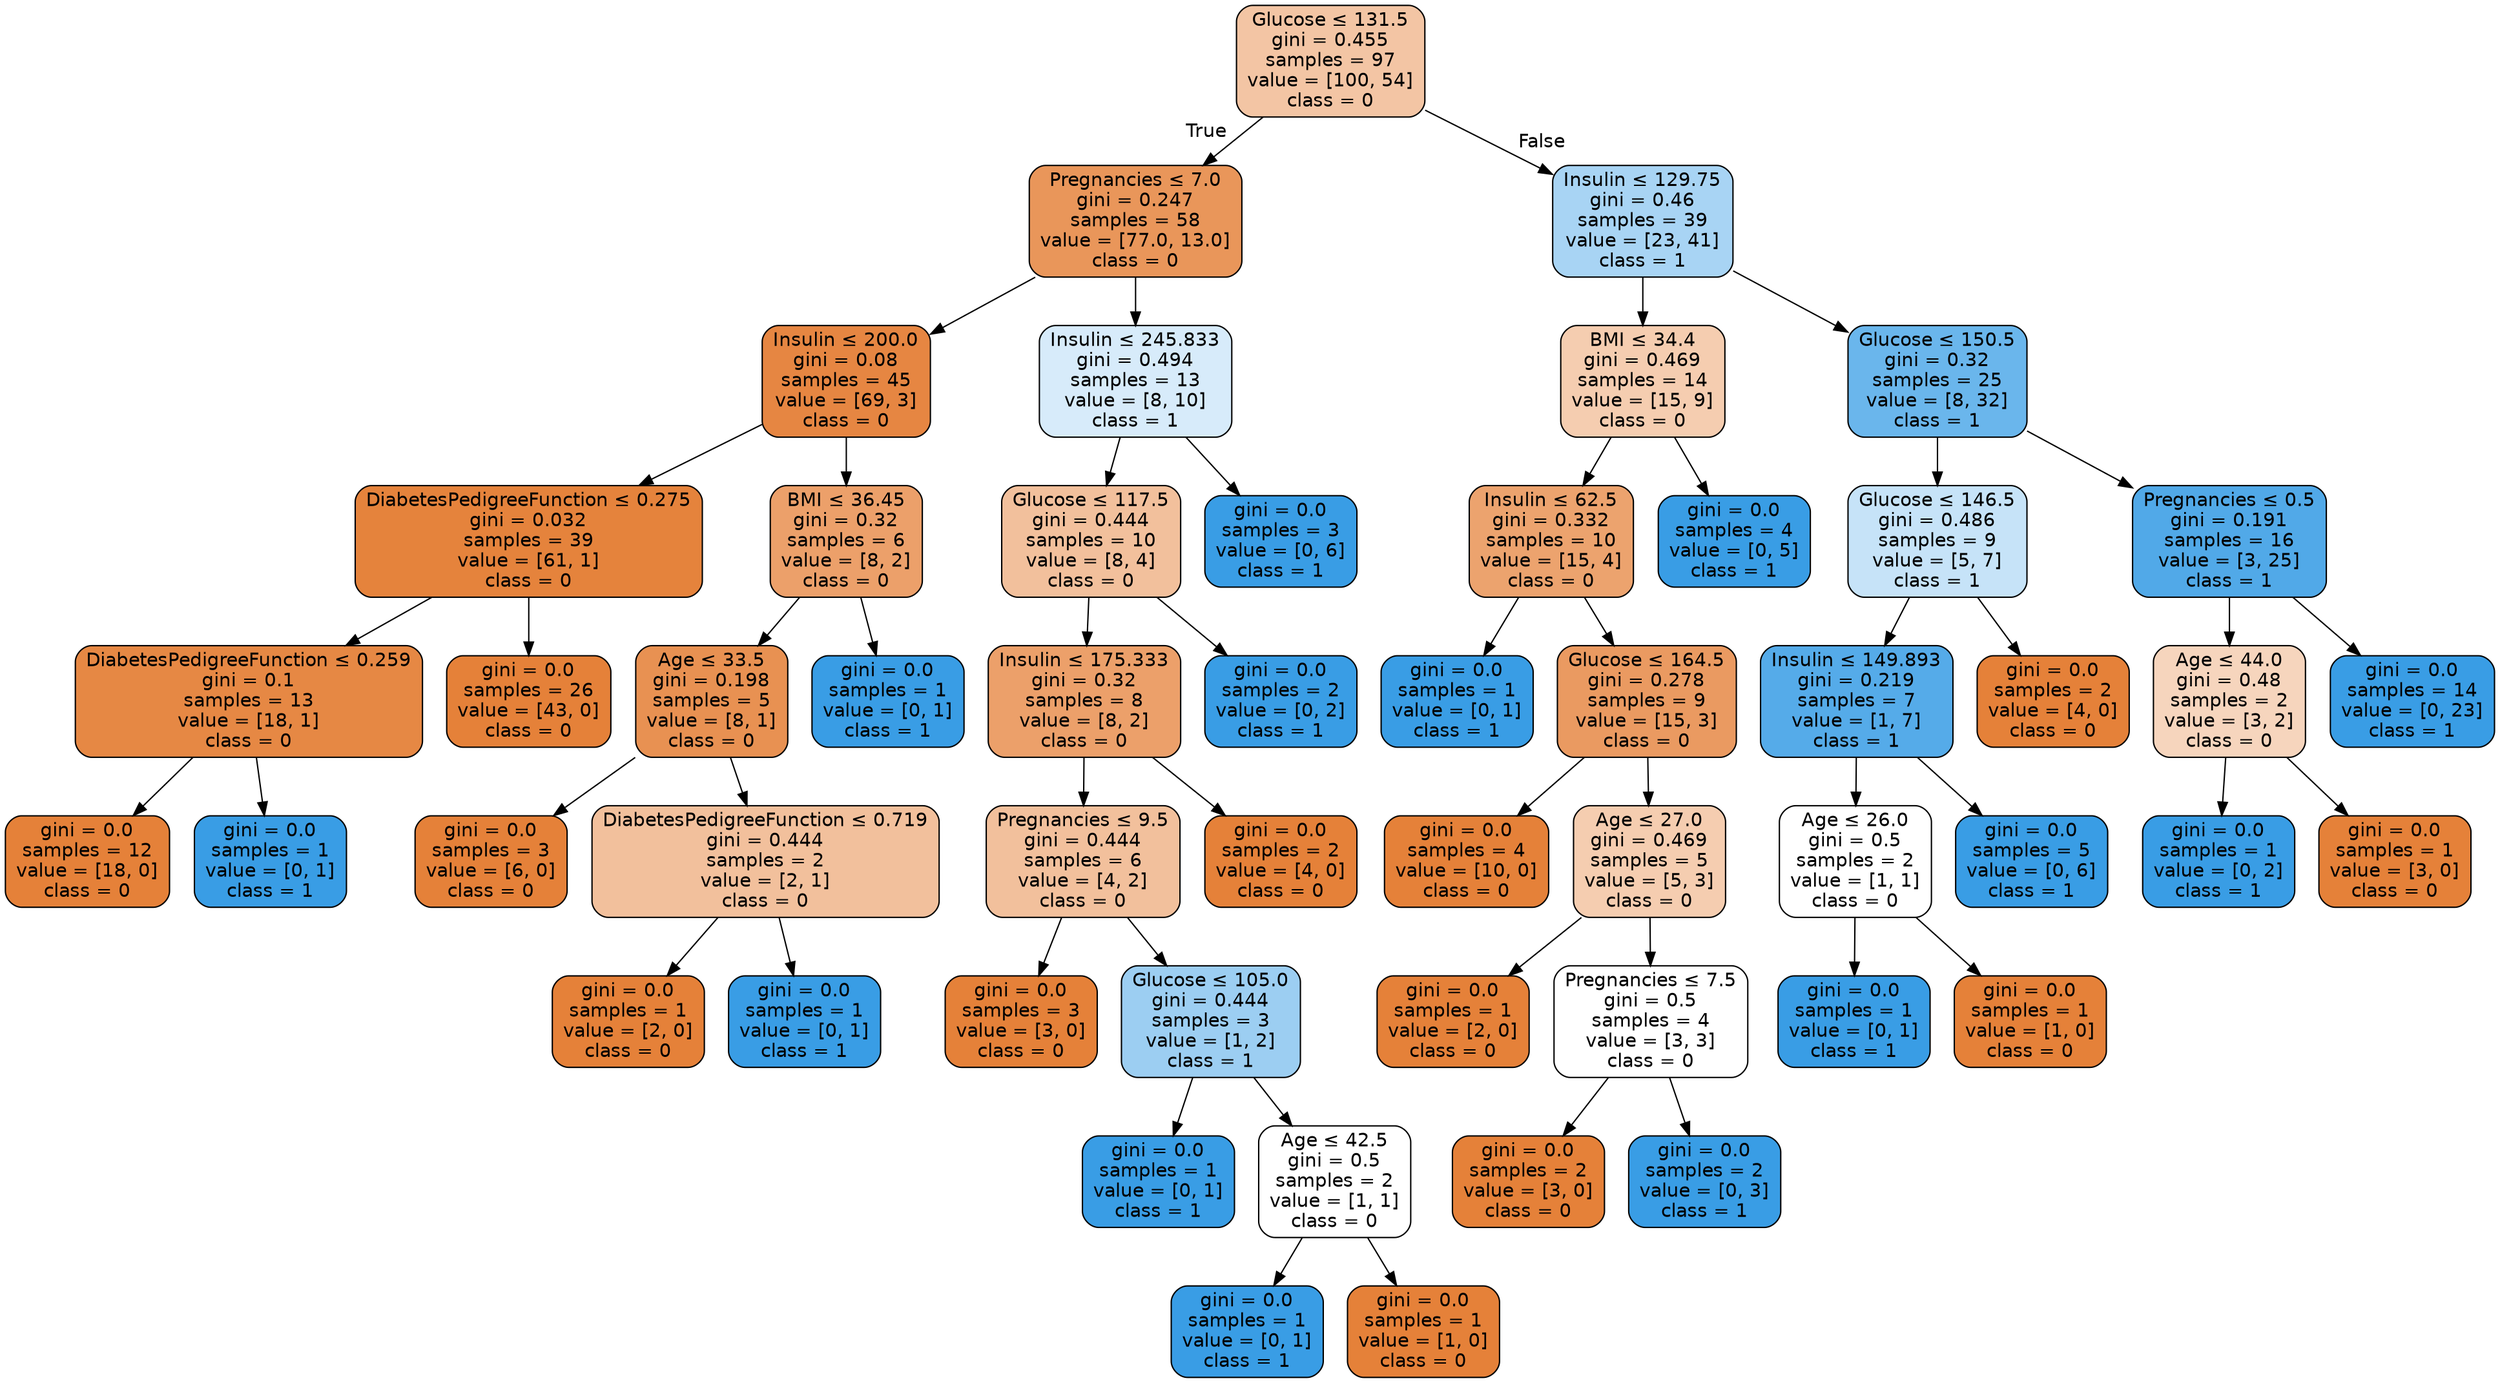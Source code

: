 digraph Tree {
node [shape=box, style="filled, rounded", color="black", fontname="helvetica"] ;
edge [fontname="helvetica"] ;
0 [label=<Glucose &le; 131.5<br/>gini = 0.455<br/>samples = 97<br/>value = [100, 54]<br/>class = 0>, fillcolor="#f3c5a4"] ;
1 [label=<Pregnancies &le; 7.0<br/>gini = 0.247<br/>samples = 58<br/>value = [77.0, 13.0]<br/>class = 0>, fillcolor="#e9965a"] ;
0 -> 1 [labeldistance=2.5, labelangle=45, headlabel="True"] ;
2 [label=<Insulin &le; 200.0<br/>gini = 0.08<br/>samples = 45<br/>value = [69, 3]<br/>class = 0>, fillcolor="#e68642"] ;
1 -> 2 ;
3 [label=<DiabetesPedigreeFunction &le; 0.275<br/>gini = 0.032<br/>samples = 39<br/>value = [61, 1]<br/>class = 0>, fillcolor="#e5833c"] ;
2 -> 3 ;
4 [label=<DiabetesPedigreeFunction &le; 0.259<br/>gini = 0.1<br/>samples = 13<br/>value = [18, 1]<br/>class = 0>, fillcolor="#e68844"] ;
3 -> 4 ;
5 [label=<gini = 0.0<br/>samples = 12<br/>value = [18, 0]<br/>class = 0>, fillcolor="#e58139"] ;
4 -> 5 ;
6 [label=<gini = 0.0<br/>samples = 1<br/>value = [0, 1]<br/>class = 1>, fillcolor="#399de5"] ;
4 -> 6 ;
7 [label=<gini = 0.0<br/>samples = 26<br/>value = [43, 0]<br/>class = 0>, fillcolor="#e58139"] ;
3 -> 7 ;
8 [label=<BMI &le; 36.45<br/>gini = 0.32<br/>samples = 6<br/>value = [8, 2]<br/>class = 0>, fillcolor="#eca06a"] ;
2 -> 8 ;
9 [label=<Age &le; 33.5<br/>gini = 0.198<br/>samples = 5<br/>value = [8, 1]<br/>class = 0>, fillcolor="#e89152"] ;
8 -> 9 ;
10 [label=<gini = 0.0<br/>samples = 3<br/>value = [6, 0]<br/>class = 0>, fillcolor="#e58139"] ;
9 -> 10 ;
11 [label=<DiabetesPedigreeFunction &le; 0.719<br/>gini = 0.444<br/>samples = 2<br/>value = [2, 1]<br/>class = 0>, fillcolor="#f2c09c"] ;
9 -> 11 ;
12 [label=<gini = 0.0<br/>samples = 1<br/>value = [2, 0]<br/>class = 0>, fillcolor="#e58139"] ;
11 -> 12 ;
13 [label=<gini = 0.0<br/>samples = 1<br/>value = [0, 1]<br/>class = 1>, fillcolor="#399de5"] ;
11 -> 13 ;
14 [label=<gini = 0.0<br/>samples = 1<br/>value = [0, 1]<br/>class = 1>, fillcolor="#399de5"] ;
8 -> 14 ;
15 [label=<Insulin &le; 245.833<br/>gini = 0.494<br/>samples = 13<br/>value = [8, 10]<br/>class = 1>, fillcolor="#d7ebfa"] ;
1 -> 15 ;
16 [label=<Glucose &le; 117.5<br/>gini = 0.444<br/>samples = 10<br/>value = [8, 4]<br/>class = 0>, fillcolor="#f2c09c"] ;
15 -> 16 ;
17 [label=<Insulin &le; 175.333<br/>gini = 0.32<br/>samples = 8<br/>value = [8, 2]<br/>class = 0>, fillcolor="#eca06a"] ;
16 -> 17 ;
18 [label=<Pregnancies &le; 9.5<br/>gini = 0.444<br/>samples = 6<br/>value = [4, 2]<br/>class = 0>, fillcolor="#f2c09c"] ;
17 -> 18 ;
19 [label=<gini = 0.0<br/>samples = 3<br/>value = [3, 0]<br/>class = 0>, fillcolor="#e58139"] ;
18 -> 19 ;
20 [label=<Glucose &le; 105.0<br/>gini = 0.444<br/>samples = 3<br/>value = [1, 2]<br/>class = 1>, fillcolor="#9ccef2"] ;
18 -> 20 ;
21 [label=<gini = 0.0<br/>samples = 1<br/>value = [0, 1]<br/>class = 1>, fillcolor="#399de5"] ;
20 -> 21 ;
22 [label=<Age &le; 42.5<br/>gini = 0.5<br/>samples = 2<br/>value = [1, 1]<br/>class = 0>, fillcolor="#ffffff"] ;
20 -> 22 ;
23 [label=<gini = 0.0<br/>samples = 1<br/>value = [0, 1]<br/>class = 1>, fillcolor="#399de5"] ;
22 -> 23 ;
24 [label=<gini = 0.0<br/>samples = 1<br/>value = [1, 0]<br/>class = 0>, fillcolor="#e58139"] ;
22 -> 24 ;
25 [label=<gini = 0.0<br/>samples = 2<br/>value = [4, 0]<br/>class = 0>, fillcolor="#e58139"] ;
17 -> 25 ;
26 [label=<gini = 0.0<br/>samples = 2<br/>value = [0, 2]<br/>class = 1>, fillcolor="#399de5"] ;
16 -> 26 ;
27 [label=<gini = 0.0<br/>samples = 3<br/>value = [0, 6]<br/>class = 1>, fillcolor="#399de5"] ;
15 -> 27 ;
28 [label=<Insulin &le; 129.75<br/>gini = 0.46<br/>samples = 39<br/>value = [23, 41]<br/>class = 1>, fillcolor="#a8d4f4"] ;
0 -> 28 [labeldistance=2.5, labelangle=-45, headlabel="False"] ;
29 [label=<BMI &le; 34.4<br/>gini = 0.469<br/>samples = 14<br/>value = [15, 9]<br/>class = 0>, fillcolor="#f5cdb0"] ;
28 -> 29 ;
30 [label=<Insulin &le; 62.5<br/>gini = 0.332<br/>samples = 10<br/>value = [15, 4]<br/>class = 0>, fillcolor="#eca36e"] ;
29 -> 30 ;
31 [label=<gini = 0.0<br/>samples = 1<br/>value = [0, 1]<br/>class = 1>, fillcolor="#399de5"] ;
30 -> 31 ;
32 [label=<Glucose &le; 164.5<br/>gini = 0.278<br/>samples = 9<br/>value = [15, 3]<br/>class = 0>, fillcolor="#ea9a61"] ;
30 -> 32 ;
33 [label=<gini = 0.0<br/>samples = 4<br/>value = [10, 0]<br/>class = 0>, fillcolor="#e58139"] ;
32 -> 33 ;
34 [label=<Age &le; 27.0<br/>gini = 0.469<br/>samples = 5<br/>value = [5, 3]<br/>class = 0>, fillcolor="#f5cdb0"] ;
32 -> 34 ;
35 [label=<gini = 0.0<br/>samples = 1<br/>value = [2, 0]<br/>class = 0>, fillcolor="#e58139"] ;
34 -> 35 ;
36 [label=<Pregnancies &le; 7.5<br/>gini = 0.5<br/>samples = 4<br/>value = [3, 3]<br/>class = 0>, fillcolor="#ffffff"] ;
34 -> 36 ;
37 [label=<gini = 0.0<br/>samples = 2<br/>value = [3, 0]<br/>class = 0>, fillcolor="#e58139"] ;
36 -> 37 ;
38 [label=<gini = 0.0<br/>samples = 2<br/>value = [0, 3]<br/>class = 1>, fillcolor="#399de5"] ;
36 -> 38 ;
39 [label=<gini = 0.0<br/>samples = 4<br/>value = [0, 5]<br/>class = 1>, fillcolor="#399de5"] ;
29 -> 39 ;
40 [label=<Glucose &le; 150.5<br/>gini = 0.32<br/>samples = 25<br/>value = [8, 32]<br/>class = 1>, fillcolor="#6ab6ec"] ;
28 -> 40 ;
41 [label=<Glucose &le; 146.5<br/>gini = 0.486<br/>samples = 9<br/>value = [5, 7]<br/>class = 1>, fillcolor="#c6e3f8"] ;
40 -> 41 ;
42 [label=<Insulin &le; 149.893<br/>gini = 0.219<br/>samples = 7<br/>value = [1, 7]<br/>class = 1>, fillcolor="#55abe9"] ;
41 -> 42 ;
43 [label=<Age &le; 26.0<br/>gini = 0.5<br/>samples = 2<br/>value = [1, 1]<br/>class = 0>, fillcolor="#ffffff"] ;
42 -> 43 ;
44 [label=<gini = 0.0<br/>samples = 1<br/>value = [0, 1]<br/>class = 1>, fillcolor="#399de5"] ;
43 -> 44 ;
45 [label=<gini = 0.0<br/>samples = 1<br/>value = [1, 0]<br/>class = 0>, fillcolor="#e58139"] ;
43 -> 45 ;
46 [label=<gini = 0.0<br/>samples = 5<br/>value = [0, 6]<br/>class = 1>, fillcolor="#399de5"] ;
42 -> 46 ;
47 [label=<gini = 0.0<br/>samples = 2<br/>value = [4, 0]<br/>class = 0>, fillcolor="#e58139"] ;
41 -> 47 ;
48 [label=<Pregnancies &le; 0.5<br/>gini = 0.191<br/>samples = 16<br/>value = [3, 25]<br/>class = 1>, fillcolor="#51a9e8"] ;
40 -> 48 ;
49 [label=<Age &le; 44.0<br/>gini = 0.48<br/>samples = 2<br/>value = [3, 2]<br/>class = 0>, fillcolor="#f6d5bd"] ;
48 -> 49 ;
50 [label=<gini = 0.0<br/>samples = 1<br/>value = [0, 2]<br/>class = 1>, fillcolor="#399de5"] ;
49 -> 50 ;
51 [label=<gini = 0.0<br/>samples = 1<br/>value = [3, 0]<br/>class = 0>, fillcolor="#e58139"] ;
49 -> 51 ;
52 [label=<gini = 0.0<br/>samples = 14<br/>value = [0, 23]<br/>class = 1>, fillcolor="#399de5"] ;
48 -> 52 ;
}